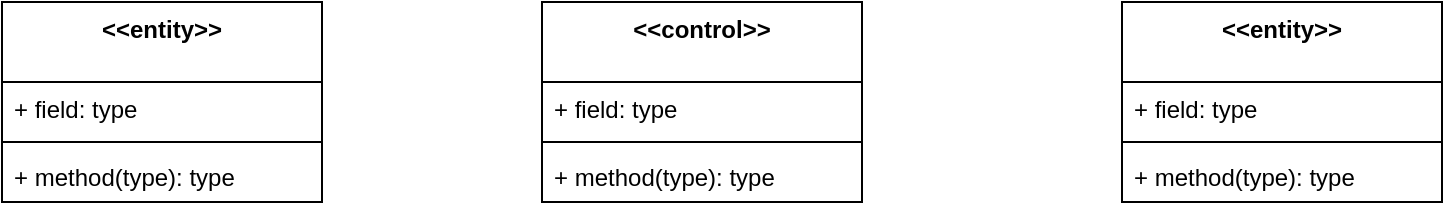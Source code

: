<mxfile version="13.11.0" type="github"><diagram id="nJ4qzKASisszYCjZcxSu" name="Page-1"><mxGraphModel dx="1422" dy="762" grid="1" gridSize="10" guides="1" tooltips="1" connect="1" arrows="1" fold="1" page="1" pageScale="1" pageWidth="1169" pageHeight="827" math="0" shadow="0"><root><mxCell id="0"/><mxCell id="1" parent="0"/><mxCell id="nwJfxieKKPXmGcX7s8Pt-1" value="&lt;&lt;entity&gt;&gt;&#10;" style="swimlane;fontStyle=1;align=center;verticalAlign=top;childLayout=stackLayout;horizontal=1;startSize=40;horizontalStack=0;resizeParent=1;resizeParentMax=0;resizeLast=0;collapsible=1;marginBottom=0;" vertex="1" parent="1"><mxGeometry x="200" y="70" width="160" height="100" as="geometry"/></mxCell><mxCell id="nwJfxieKKPXmGcX7s8Pt-2" value="+ field: type" style="text;strokeColor=none;fillColor=none;align=left;verticalAlign=top;spacingLeft=4;spacingRight=4;overflow=hidden;rotatable=0;points=[[0,0.5],[1,0.5]];portConstraint=eastwest;" vertex="1" parent="nwJfxieKKPXmGcX7s8Pt-1"><mxGeometry y="40" width="160" height="26" as="geometry"/></mxCell><mxCell id="nwJfxieKKPXmGcX7s8Pt-3" value="" style="line;strokeWidth=1;fillColor=none;align=left;verticalAlign=middle;spacingTop=-1;spacingLeft=3;spacingRight=3;rotatable=0;labelPosition=right;points=[];portConstraint=eastwest;" vertex="1" parent="nwJfxieKKPXmGcX7s8Pt-1"><mxGeometry y="66" width="160" height="8" as="geometry"/></mxCell><mxCell id="nwJfxieKKPXmGcX7s8Pt-4" value="+ method(type): type" style="text;strokeColor=none;fillColor=none;align=left;verticalAlign=top;spacingLeft=4;spacingRight=4;overflow=hidden;rotatable=0;points=[[0,0.5],[1,0.5]];portConstraint=eastwest;" vertex="1" parent="nwJfxieKKPXmGcX7s8Pt-1"><mxGeometry y="74" width="160" height="26" as="geometry"/></mxCell><mxCell id="nwJfxieKKPXmGcX7s8Pt-5" value="&lt;&lt;control&gt;&gt;&#10;" style="swimlane;fontStyle=1;align=center;verticalAlign=top;childLayout=stackLayout;horizontal=1;startSize=40;horizontalStack=0;resizeParent=1;resizeParentMax=0;resizeLast=0;collapsible=1;marginBottom=0;" vertex="1" parent="1"><mxGeometry x="470" y="70" width="160" height="100" as="geometry"/></mxCell><mxCell id="nwJfxieKKPXmGcX7s8Pt-6" value="+ field: type" style="text;strokeColor=none;fillColor=none;align=left;verticalAlign=top;spacingLeft=4;spacingRight=4;overflow=hidden;rotatable=0;points=[[0,0.5],[1,0.5]];portConstraint=eastwest;" vertex="1" parent="nwJfxieKKPXmGcX7s8Pt-5"><mxGeometry y="40" width="160" height="26" as="geometry"/></mxCell><mxCell id="nwJfxieKKPXmGcX7s8Pt-7" value="" style="line;strokeWidth=1;fillColor=none;align=left;verticalAlign=middle;spacingTop=-1;spacingLeft=3;spacingRight=3;rotatable=0;labelPosition=right;points=[];portConstraint=eastwest;" vertex="1" parent="nwJfxieKKPXmGcX7s8Pt-5"><mxGeometry y="66" width="160" height="8" as="geometry"/></mxCell><mxCell id="nwJfxieKKPXmGcX7s8Pt-8" value="+ method(type): type" style="text;strokeColor=none;fillColor=none;align=left;verticalAlign=top;spacingLeft=4;spacingRight=4;overflow=hidden;rotatable=0;points=[[0,0.5],[1,0.5]];portConstraint=eastwest;" vertex="1" parent="nwJfxieKKPXmGcX7s8Pt-5"><mxGeometry y="74" width="160" height="26" as="geometry"/></mxCell><mxCell id="nwJfxieKKPXmGcX7s8Pt-9" value="&lt;&lt;entity&gt;&gt;&#10;" style="swimlane;fontStyle=1;align=center;verticalAlign=top;childLayout=stackLayout;horizontal=1;startSize=40;horizontalStack=0;resizeParent=1;resizeParentMax=0;resizeLast=0;collapsible=1;marginBottom=0;" vertex="1" parent="1"><mxGeometry x="760" y="70" width="160" height="100" as="geometry"/></mxCell><mxCell id="nwJfxieKKPXmGcX7s8Pt-10" value="+ field: type" style="text;strokeColor=none;fillColor=none;align=left;verticalAlign=top;spacingLeft=4;spacingRight=4;overflow=hidden;rotatable=0;points=[[0,0.5],[1,0.5]];portConstraint=eastwest;" vertex="1" parent="nwJfxieKKPXmGcX7s8Pt-9"><mxGeometry y="40" width="160" height="26" as="geometry"/></mxCell><mxCell id="nwJfxieKKPXmGcX7s8Pt-11" value="" style="line;strokeWidth=1;fillColor=none;align=left;verticalAlign=middle;spacingTop=-1;spacingLeft=3;spacingRight=3;rotatable=0;labelPosition=right;points=[];portConstraint=eastwest;" vertex="1" parent="nwJfxieKKPXmGcX7s8Pt-9"><mxGeometry y="66" width="160" height="8" as="geometry"/></mxCell><mxCell id="nwJfxieKKPXmGcX7s8Pt-12" value="+ method(type): type" style="text;strokeColor=none;fillColor=none;align=left;verticalAlign=top;spacingLeft=4;spacingRight=4;overflow=hidden;rotatable=0;points=[[0,0.5],[1,0.5]];portConstraint=eastwest;" vertex="1" parent="nwJfxieKKPXmGcX7s8Pt-9"><mxGeometry y="74" width="160" height="26" as="geometry"/></mxCell></root></mxGraphModel></diagram></mxfile>